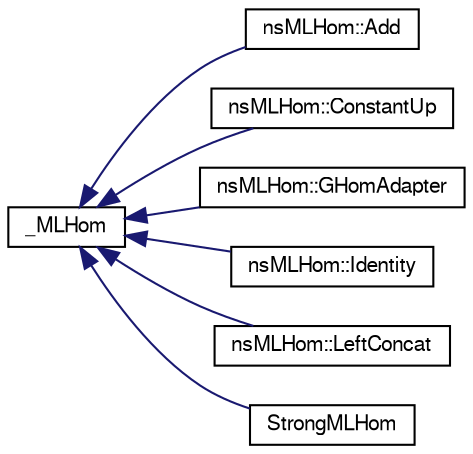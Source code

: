 digraph "Graphical Class Hierarchy"
{
  edge [fontname="FreeSans",fontsize="10",labelfontname="FreeSans",labelfontsize="10"];
  node [fontname="FreeSans",fontsize="10",shape=record];
  rankdir="LR";
  Node1 [label="_MLHom",height=0.2,width=0.4,color="black", fillcolor="white", style="filled",URL="$class__MLHom.html"];
  Node1 -> Node2 [dir="back",color="midnightblue",fontsize="10",style="solid",fontname="FreeSans"];
  Node2 [label="nsMLHom::Add",height=0.2,width=0.4,color="black", fillcolor="white", style="filled",URL="$classnsMLHom_1_1Add.html"];
  Node1 -> Node3 [dir="back",color="midnightblue",fontsize="10",style="solid",fontname="FreeSans"];
  Node3 [label="nsMLHom::ConstantUp",height=0.2,width=0.4,color="black", fillcolor="white", style="filled",URL="$classnsMLHom_1_1ConstantUp.html"];
  Node1 -> Node4 [dir="back",color="midnightblue",fontsize="10",style="solid",fontname="FreeSans"];
  Node4 [label="nsMLHom::GHomAdapter",height=0.2,width=0.4,color="black", fillcolor="white", style="filled",URL="$classnsMLHom_1_1GHomAdapter.html"];
  Node1 -> Node5 [dir="back",color="midnightblue",fontsize="10",style="solid",fontname="FreeSans"];
  Node5 [label="nsMLHom::Identity",height=0.2,width=0.4,color="black", fillcolor="white", style="filled",URL="$classnsMLHom_1_1Identity.html"];
  Node1 -> Node6 [dir="back",color="midnightblue",fontsize="10",style="solid",fontname="FreeSans"];
  Node6 [label="nsMLHom::LeftConcat",height=0.2,width=0.4,color="black", fillcolor="white", style="filled",URL="$classnsMLHom_1_1LeftConcat.html"];
  Node1 -> Node7 [dir="back",color="midnightblue",fontsize="10",style="solid",fontname="FreeSans"];
  Node7 [label="StrongMLHom",height=0.2,width=0.4,color="black", fillcolor="white", style="filled",URL="$classStrongMLHom.html"];
}
